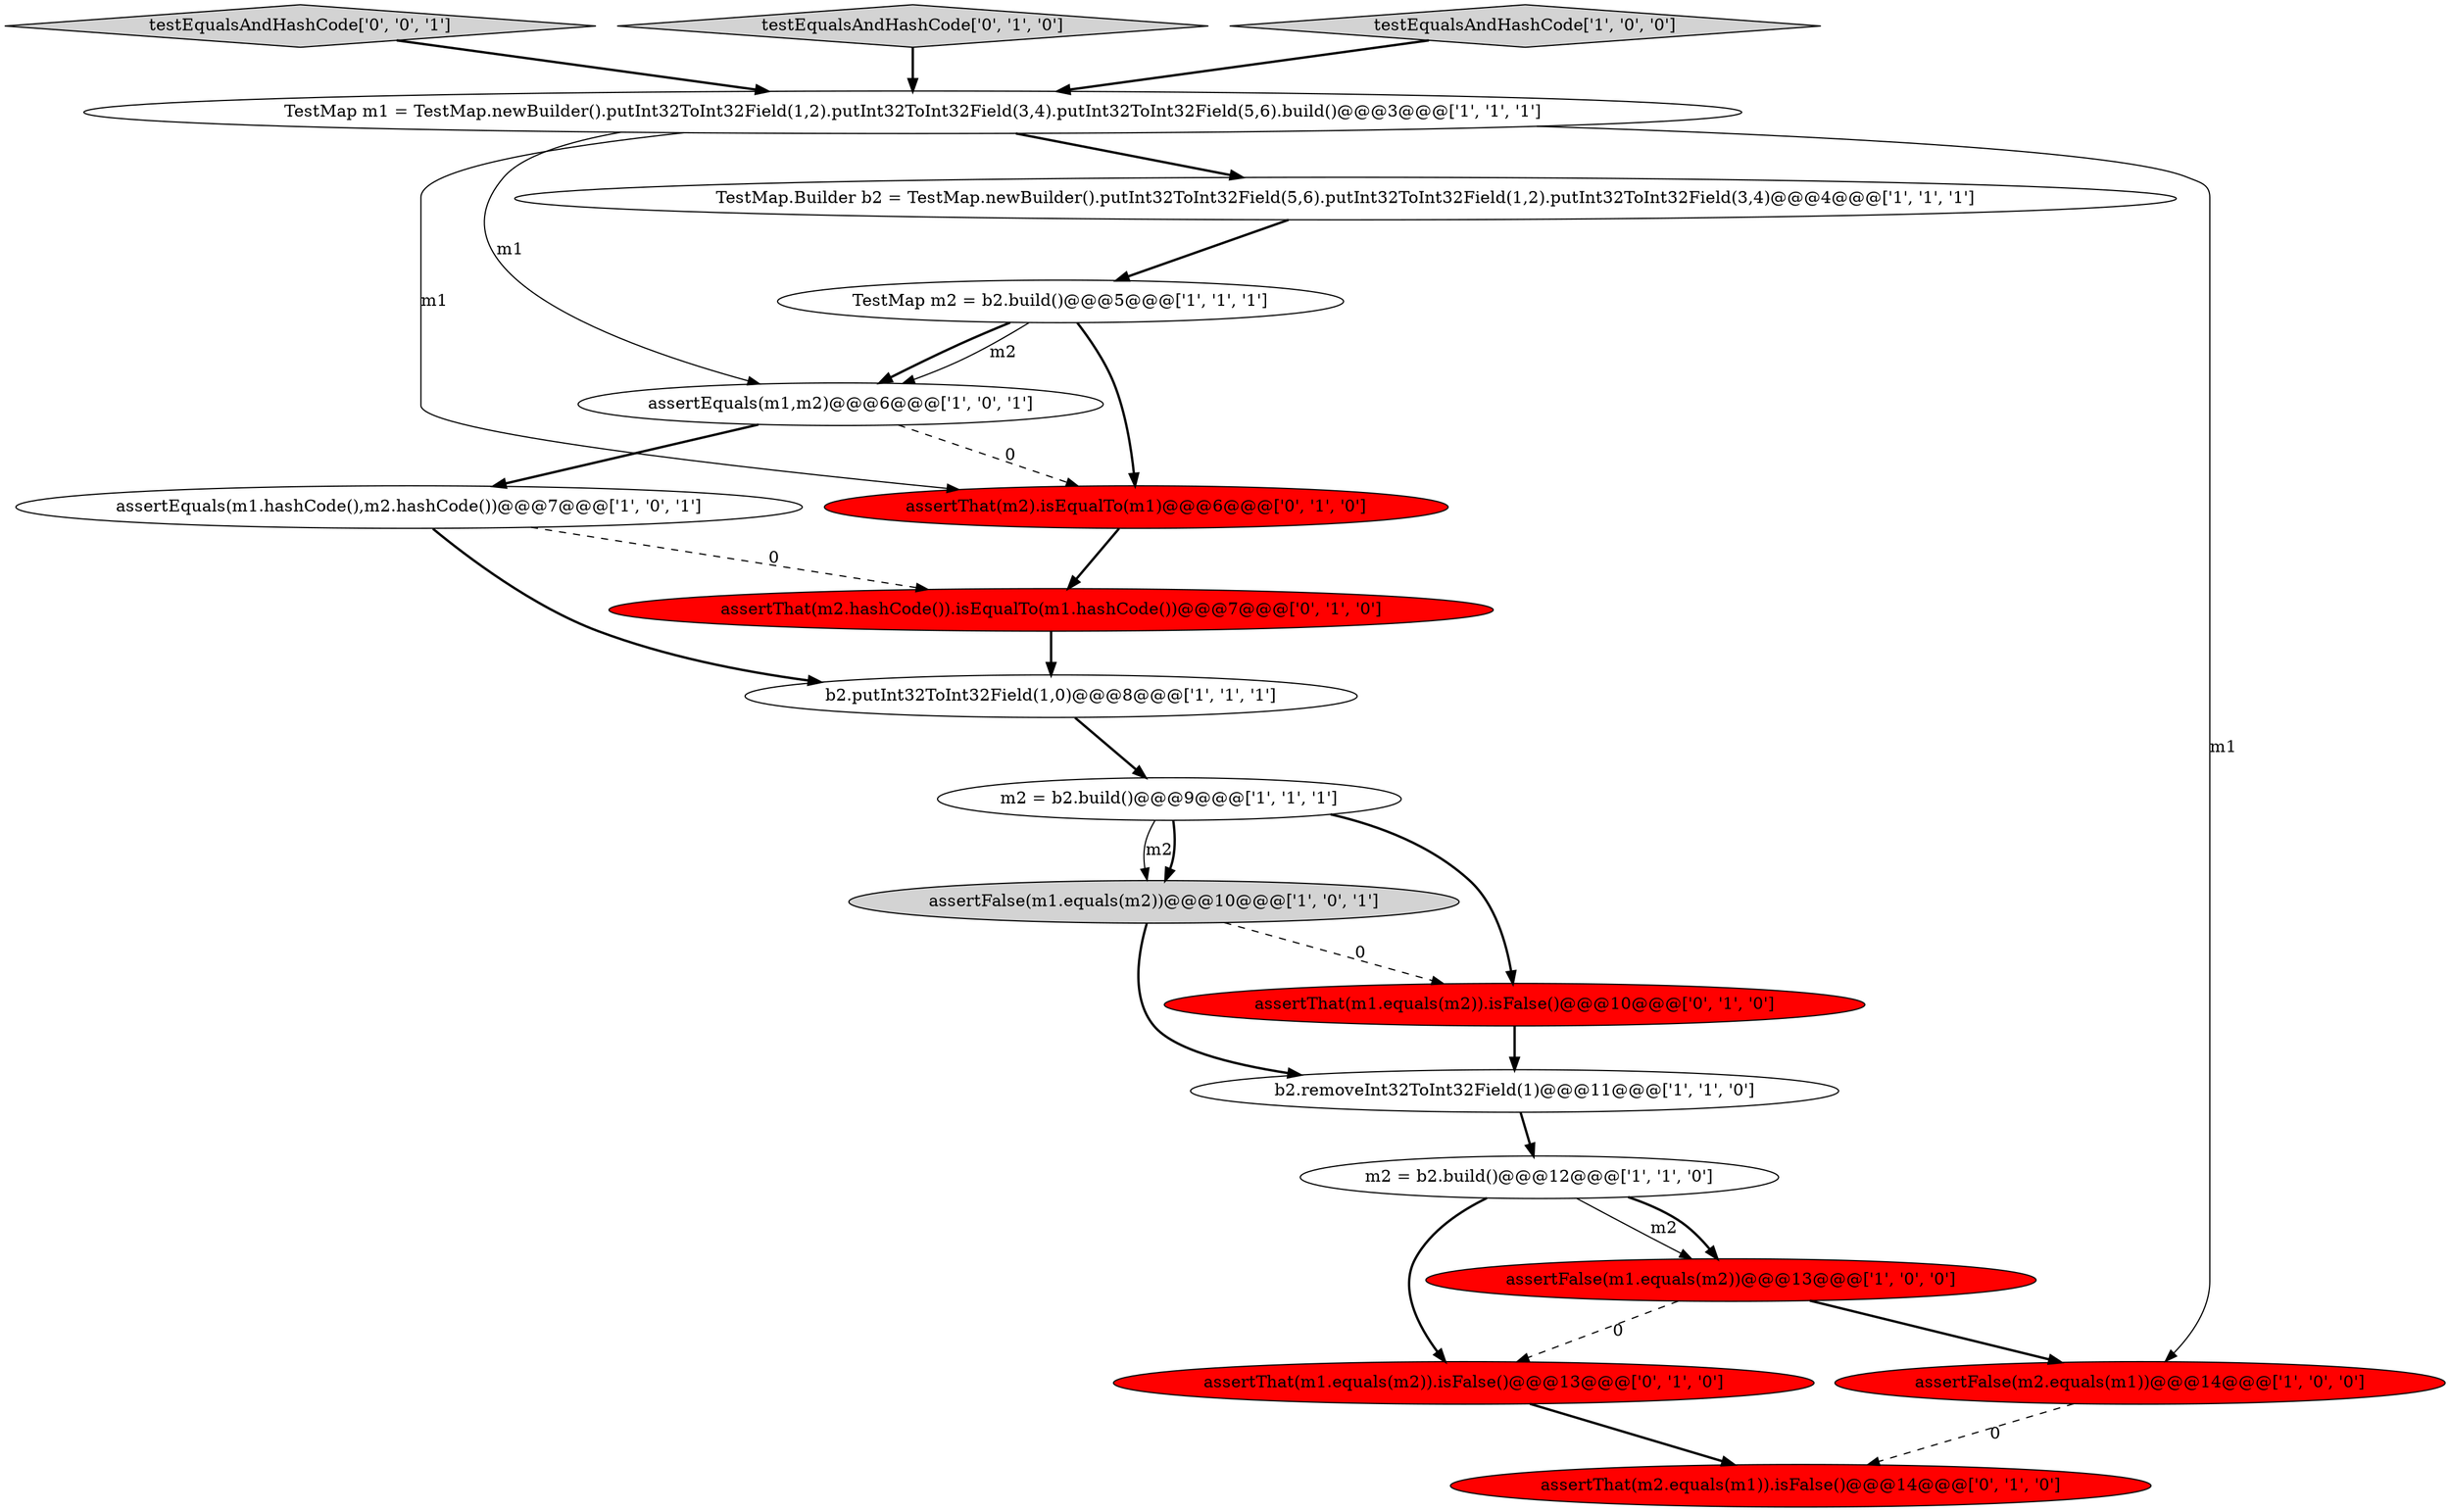 digraph {
4 [style = filled, label = "assertEquals(m1,m2)@@@6@@@['1', '0', '1']", fillcolor = white, shape = ellipse image = "AAA0AAABBB1BBB"];
3 [style = filled, label = "assertFalse(m1.equals(m2))@@@10@@@['1', '0', '1']", fillcolor = lightgray, shape = ellipse image = "AAA0AAABBB1BBB"];
12 [style = filled, label = "TestMap.Builder b2 = TestMap.newBuilder().putInt32ToInt32Field(5,6).putInt32ToInt32Field(1,2).putInt32ToInt32Field(3,4)@@@4@@@['1', '1', '1']", fillcolor = white, shape = ellipse image = "AAA0AAABBB1BBB"];
17 [style = filled, label = "assertThat(m1.equals(m2)).isFalse()@@@13@@@['0', '1', '0']", fillcolor = red, shape = ellipse image = "AAA1AAABBB2BBB"];
10 [style = filled, label = "b2.putInt32ToInt32Field(1,0)@@@8@@@['1', '1', '1']", fillcolor = white, shape = ellipse image = "AAA0AAABBB1BBB"];
13 [style = filled, label = "assertThat(m2).isEqualTo(m1)@@@6@@@['0', '1', '0']", fillcolor = red, shape = ellipse image = "AAA1AAABBB2BBB"];
19 [style = filled, label = "testEqualsAndHashCode['0', '0', '1']", fillcolor = lightgray, shape = diamond image = "AAA0AAABBB3BBB"];
2 [style = filled, label = "TestMap m2 = b2.build()@@@5@@@['1', '1', '1']", fillcolor = white, shape = ellipse image = "AAA0AAABBB1BBB"];
5 [style = filled, label = "m2 = b2.build()@@@12@@@['1', '1', '0']", fillcolor = white, shape = ellipse image = "AAA0AAABBB1BBB"];
8 [style = filled, label = "m2 = b2.build()@@@9@@@['1', '1', '1']", fillcolor = white, shape = ellipse image = "AAA0AAABBB1BBB"];
9 [style = filled, label = "assertFalse(m2.equals(m1))@@@14@@@['1', '0', '0']", fillcolor = red, shape = ellipse image = "AAA1AAABBB1BBB"];
14 [style = filled, label = "assertThat(m2.hashCode()).isEqualTo(m1.hashCode())@@@7@@@['0', '1', '0']", fillcolor = red, shape = ellipse image = "AAA1AAABBB2BBB"];
15 [style = filled, label = "testEqualsAndHashCode['0', '1', '0']", fillcolor = lightgray, shape = diamond image = "AAA0AAABBB2BBB"];
0 [style = filled, label = "b2.removeInt32ToInt32Field(1)@@@11@@@['1', '1', '0']", fillcolor = white, shape = ellipse image = "AAA0AAABBB1BBB"];
6 [style = filled, label = "assertFalse(m1.equals(m2))@@@13@@@['1', '0', '0']", fillcolor = red, shape = ellipse image = "AAA1AAABBB1BBB"];
11 [style = filled, label = "assertEquals(m1.hashCode(),m2.hashCode())@@@7@@@['1', '0', '1']", fillcolor = white, shape = ellipse image = "AAA0AAABBB1BBB"];
7 [style = filled, label = "testEqualsAndHashCode['1', '0', '0']", fillcolor = lightgray, shape = diamond image = "AAA0AAABBB1BBB"];
18 [style = filled, label = "assertThat(m2.equals(m1)).isFalse()@@@14@@@['0', '1', '0']", fillcolor = red, shape = ellipse image = "AAA1AAABBB2BBB"];
16 [style = filled, label = "assertThat(m1.equals(m2)).isFalse()@@@10@@@['0', '1', '0']", fillcolor = red, shape = ellipse image = "AAA1AAABBB2BBB"];
1 [style = filled, label = "TestMap m1 = TestMap.newBuilder().putInt32ToInt32Field(1,2).putInt32ToInt32Field(3,4).putInt32ToInt32Field(5,6).build()@@@3@@@['1', '1', '1']", fillcolor = white, shape = ellipse image = "AAA0AAABBB1BBB"];
8->16 [style = bold, label=""];
8->3 [style = solid, label="m2"];
16->0 [style = bold, label=""];
7->1 [style = bold, label=""];
5->6 [style = solid, label="m2"];
9->18 [style = dashed, label="0"];
8->3 [style = bold, label=""];
14->10 [style = bold, label=""];
6->17 [style = dashed, label="0"];
1->13 [style = solid, label="m1"];
1->9 [style = solid, label="m1"];
5->17 [style = bold, label=""];
2->4 [style = bold, label=""];
2->4 [style = solid, label="m2"];
3->0 [style = bold, label=""];
2->13 [style = bold, label=""];
19->1 [style = bold, label=""];
12->2 [style = bold, label=""];
5->6 [style = bold, label=""];
10->8 [style = bold, label=""];
11->10 [style = bold, label=""];
11->14 [style = dashed, label="0"];
1->12 [style = bold, label=""];
1->4 [style = solid, label="m1"];
6->9 [style = bold, label=""];
4->13 [style = dashed, label="0"];
4->11 [style = bold, label=""];
13->14 [style = bold, label=""];
17->18 [style = bold, label=""];
3->16 [style = dashed, label="0"];
0->5 [style = bold, label=""];
15->1 [style = bold, label=""];
}
